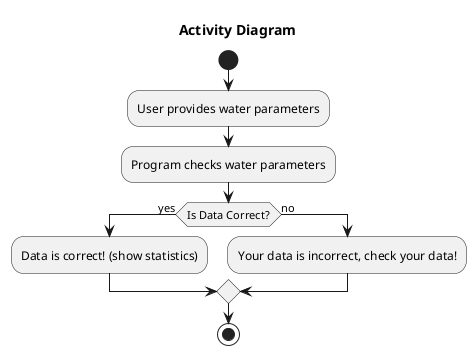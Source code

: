 @startuml

title Activity Diagram 

start

:User provides water parameters; 
:Program checks water parameters;

if (Is Data Correct?) then (yes)
  :Data is correct! (show statistics);
else (no)
  :Your data is incorrect, check your data!;
endif

stop

@enduml
